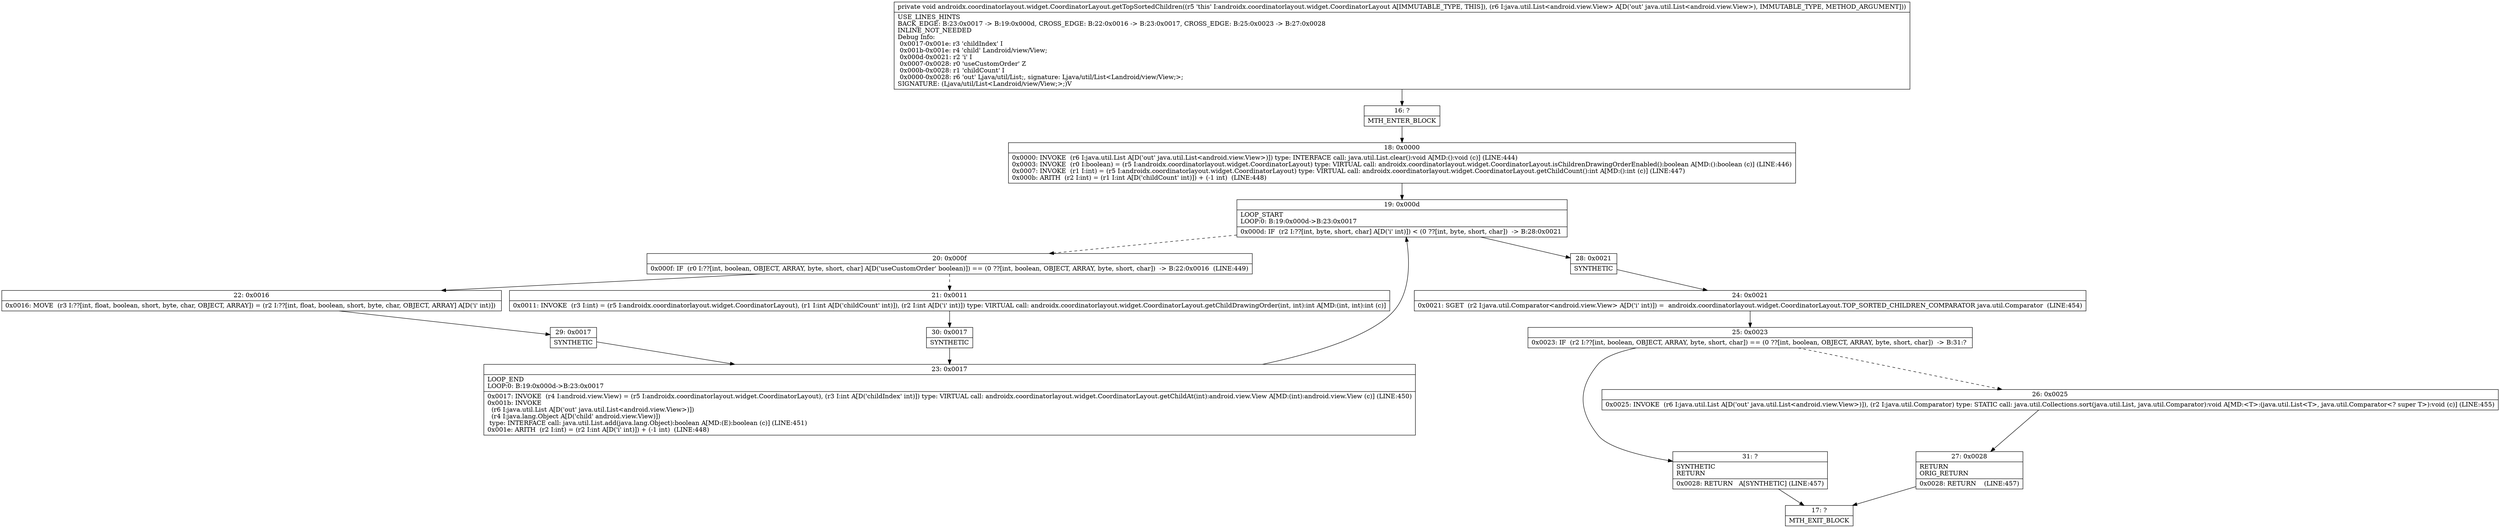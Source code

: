 digraph "CFG forandroidx.coordinatorlayout.widget.CoordinatorLayout.getTopSortedChildren(Ljava\/util\/List;)V" {
Node_16 [shape=record,label="{16\:\ ?|MTH_ENTER_BLOCK\l}"];
Node_18 [shape=record,label="{18\:\ 0x0000|0x0000: INVOKE  (r6 I:java.util.List A[D('out' java.util.List\<android.view.View\>)]) type: INTERFACE call: java.util.List.clear():void A[MD:():void (c)] (LINE:444)\l0x0003: INVOKE  (r0 I:boolean) = (r5 I:androidx.coordinatorlayout.widget.CoordinatorLayout) type: VIRTUAL call: androidx.coordinatorlayout.widget.CoordinatorLayout.isChildrenDrawingOrderEnabled():boolean A[MD:():boolean (c)] (LINE:446)\l0x0007: INVOKE  (r1 I:int) = (r5 I:androidx.coordinatorlayout.widget.CoordinatorLayout) type: VIRTUAL call: androidx.coordinatorlayout.widget.CoordinatorLayout.getChildCount():int A[MD:():int (c)] (LINE:447)\l0x000b: ARITH  (r2 I:int) = (r1 I:int A[D('childCount' int)]) + (\-1 int)  (LINE:448)\l}"];
Node_19 [shape=record,label="{19\:\ 0x000d|LOOP_START\lLOOP:0: B:19:0x000d\-\>B:23:0x0017\l|0x000d: IF  (r2 I:??[int, byte, short, char] A[D('i' int)]) \< (0 ??[int, byte, short, char])  \-\> B:28:0x0021 \l}"];
Node_20 [shape=record,label="{20\:\ 0x000f|0x000f: IF  (r0 I:??[int, boolean, OBJECT, ARRAY, byte, short, char] A[D('useCustomOrder' boolean)]) == (0 ??[int, boolean, OBJECT, ARRAY, byte, short, char])  \-\> B:22:0x0016  (LINE:449)\l}"];
Node_21 [shape=record,label="{21\:\ 0x0011|0x0011: INVOKE  (r3 I:int) = (r5 I:androidx.coordinatorlayout.widget.CoordinatorLayout), (r1 I:int A[D('childCount' int)]), (r2 I:int A[D('i' int)]) type: VIRTUAL call: androidx.coordinatorlayout.widget.CoordinatorLayout.getChildDrawingOrder(int, int):int A[MD:(int, int):int (c)]\l}"];
Node_30 [shape=record,label="{30\:\ 0x0017|SYNTHETIC\l}"];
Node_23 [shape=record,label="{23\:\ 0x0017|LOOP_END\lLOOP:0: B:19:0x000d\-\>B:23:0x0017\l|0x0017: INVOKE  (r4 I:android.view.View) = (r5 I:androidx.coordinatorlayout.widget.CoordinatorLayout), (r3 I:int A[D('childIndex' int)]) type: VIRTUAL call: androidx.coordinatorlayout.widget.CoordinatorLayout.getChildAt(int):android.view.View A[MD:(int):android.view.View (c)] (LINE:450)\l0x001b: INVOKE  \l  (r6 I:java.util.List A[D('out' java.util.List\<android.view.View\>)])\l  (r4 I:java.lang.Object A[D('child' android.view.View)])\l type: INTERFACE call: java.util.List.add(java.lang.Object):boolean A[MD:(E):boolean (c)] (LINE:451)\l0x001e: ARITH  (r2 I:int) = (r2 I:int A[D('i' int)]) + (\-1 int)  (LINE:448)\l}"];
Node_22 [shape=record,label="{22\:\ 0x0016|0x0016: MOVE  (r3 I:??[int, float, boolean, short, byte, char, OBJECT, ARRAY]) = (r2 I:??[int, float, boolean, short, byte, char, OBJECT, ARRAY] A[D('i' int)]) \l}"];
Node_29 [shape=record,label="{29\:\ 0x0017|SYNTHETIC\l}"];
Node_28 [shape=record,label="{28\:\ 0x0021|SYNTHETIC\l}"];
Node_24 [shape=record,label="{24\:\ 0x0021|0x0021: SGET  (r2 I:java.util.Comparator\<android.view.View\> A[D('i' int)]) =  androidx.coordinatorlayout.widget.CoordinatorLayout.TOP_SORTED_CHILDREN_COMPARATOR java.util.Comparator  (LINE:454)\l}"];
Node_25 [shape=record,label="{25\:\ 0x0023|0x0023: IF  (r2 I:??[int, boolean, OBJECT, ARRAY, byte, short, char]) == (0 ??[int, boolean, OBJECT, ARRAY, byte, short, char])  \-\> B:31:? \l}"];
Node_26 [shape=record,label="{26\:\ 0x0025|0x0025: INVOKE  (r6 I:java.util.List A[D('out' java.util.List\<android.view.View\>)]), (r2 I:java.util.Comparator) type: STATIC call: java.util.Collections.sort(java.util.List, java.util.Comparator):void A[MD:\<T\>:(java.util.List\<T\>, java.util.Comparator\<? super T\>):void (c)] (LINE:455)\l}"];
Node_27 [shape=record,label="{27\:\ 0x0028|RETURN\lORIG_RETURN\l|0x0028: RETURN    (LINE:457)\l}"];
Node_17 [shape=record,label="{17\:\ ?|MTH_EXIT_BLOCK\l}"];
Node_31 [shape=record,label="{31\:\ ?|SYNTHETIC\lRETURN\l|0x0028: RETURN   A[SYNTHETIC] (LINE:457)\l}"];
MethodNode[shape=record,label="{private void androidx.coordinatorlayout.widget.CoordinatorLayout.getTopSortedChildren((r5 'this' I:androidx.coordinatorlayout.widget.CoordinatorLayout A[IMMUTABLE_TYPE, THIS]), (r6 I:java.util.List\<android.view.View\> A[D('out' java.util.List\<android.view.View\>), IMMUTABLE_TYPE, METHOD_ARGUMENT]))  | USE_LINES_HINTS\lBACK_EDGE: B:23:0x0017 \-\> B:19:0x000d, CROSS_EDGE: B:22:0x0016 \-\> B:23:0x0017, CROSS_EDGE: B:25:0x0023 \-\> B:27:0x0028\lINLINE_NOT_NEEDED\lDebug Info:\l  0x0017\-0x001e: r3 'childIndex' I\l  0x001b\-0x001e: r4 'child' Landroid\/view\/View;\l  0x000d\-0x0021: r2 'i' I\l  0x0007\-0x0028: r0 'useCustomOrder' Z\l  0x000b\-0x0028: r1 'childCount' I\l  0x0000\-0x0028: r6 'out' Ljava\/util\/List;, signature: Ljava\/util\/List\<Landroid\/view\/View;\>;\lSIGNATURE: (Ljava\/util\/List\<Landroid\/view\/View;\>;)V\l}"];
MethodNode -> Node_16;Node_16 -> Node_18;
Node_18 -> Node_19;
Node_19 -> Node_20[style=dashed];
Node_19 -> Node_28;
Node_20 -> Node_21[style=dashed];
Node_20 -> Node_22;
Node_21 -> Node_30;
Node_30 -> Node_23;
Node_23 -> Node_19;
Node_22 -> Node_29;
Node_29 -> Node_23;
Node_28 -> Node_24;
Node_24 -> Node_25;
Node_25 -> Node_26[style=dashed];
Node_25 -> Node_31;
Node_26 -> Node_27;
Node_27 -> Node_17;
Node_31 -> Node_17;
}

